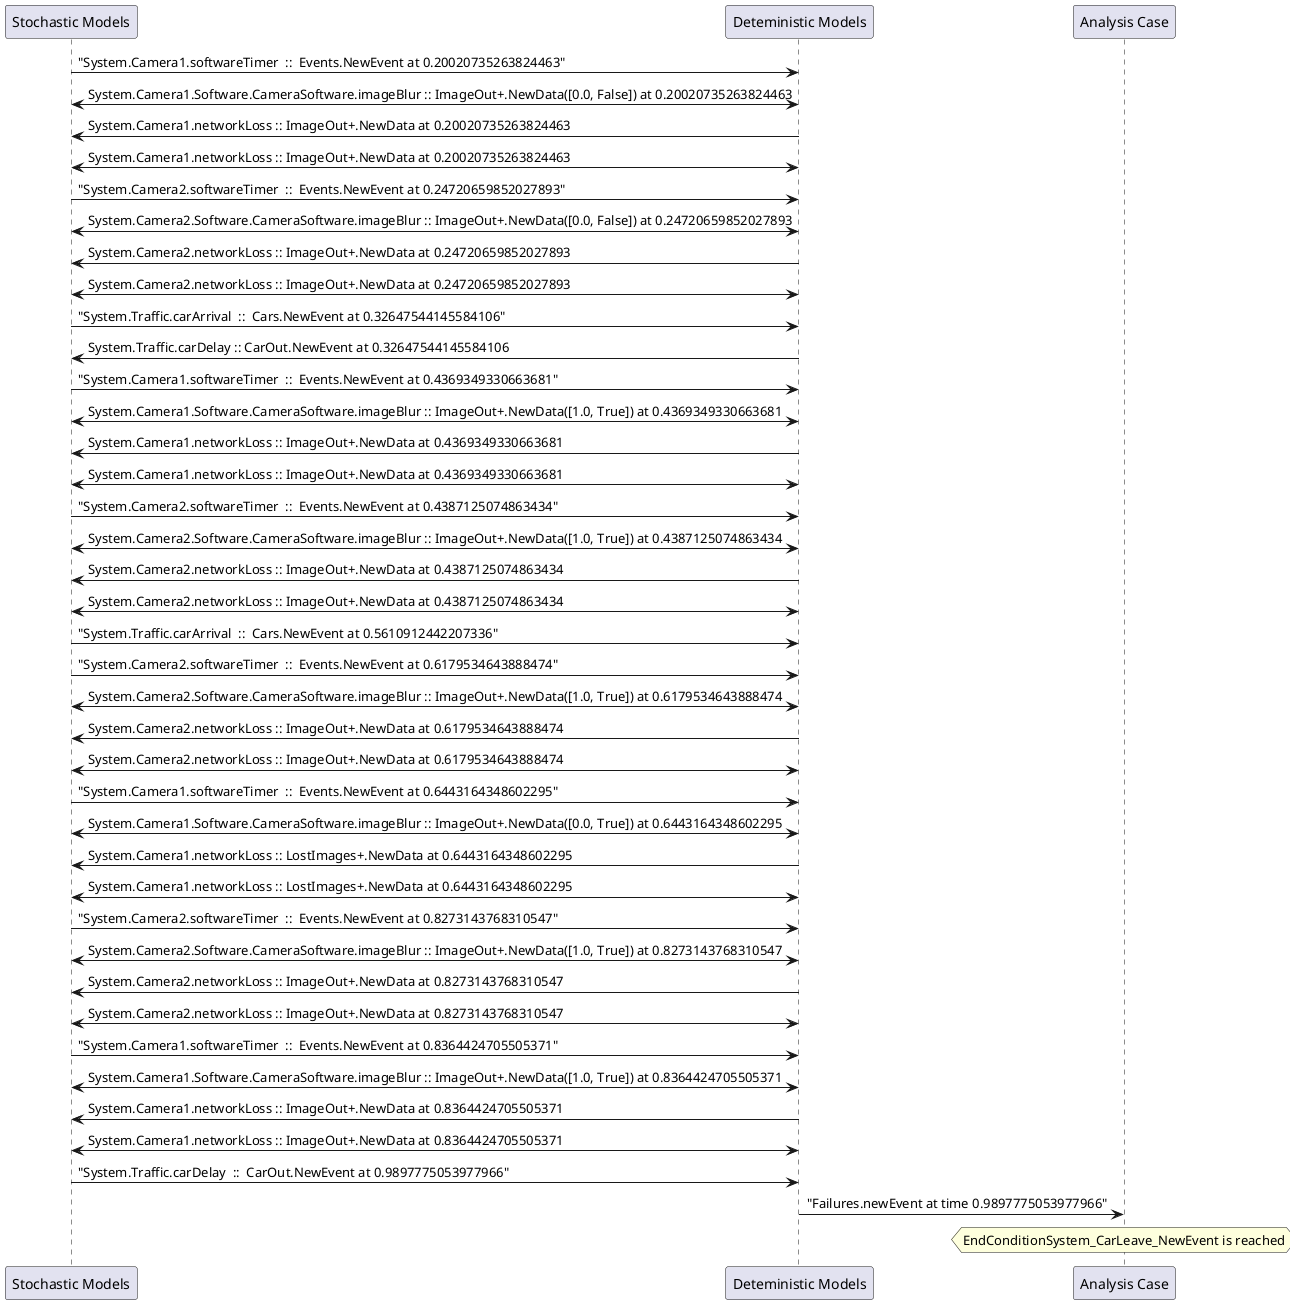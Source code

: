 
	@startuml
	participant "Stochastic Models" as stochmodel
	participant "Deteministic Models" as detmodel
	participant "Analysis Case" as analysis
	{40526_stop} stochmodel -> detmodel : "System.Camera1.softwareTimer  ::  Events.NewEvent at 0.20020735263824463"
detmodel <-> stochmodel : System.Camera1.Software.CameraSoftware.imageBlur :: ImageOut+.NewData([0.0, False]) at 0.20020735263824463
detmodel -> stochmodel : System.Camera1.networkLoss :: ImageOut+.NewData at 0.20020735263824463
detmodel <-> stochmodel : System.Camera1.networkLoss :: ImageOut+.NewData at 0.20020735263824463
{40542_stop} stochmodel -> detmodel : "System.Camera2.softwareTimer  ::  Events.NewEvent at 0.24720659852027893"
detmodel <-> stochmodel : System.Camera2.Software.CameraSoftware.imageBlur :: ImageOut+.NewData([0.0, False]) at 0.24720659852027893
detmodel -> stochmodel : System.Camera2.networkLoss :: ImageOut+.NewData at 0.24720659852027893
detmodel <-> stochmodel : System.Camera2.networkLoss :: ImageOut+.NewData at 0.24720659852027893
{40557_stop} stochmodel -> detmodel : "System.Traffic.carArrival  ::  Cars.NewEvent at 0.32647544145584106"
{40569_start} detmodel -> stochmodel : System.Traffic.carDelay :: CarOut.NewEvent at 0.32647544145584106
{40527_stop} stochmodel -> detmodel : "System.Camera1.softwareTimer  ::  Events.NewEvent at 0.4369349330663681"
detmodel <-> stochmodel : System.Camera1.Software.CameraSoftware.imageBlur :: ImageOut+.NewData([1.0, True]) at 0.4369349330663681
detmodel -> stochmodel : System.Camera1.networkLoss :: ImageOut+.NewData at 0.4369349330663681
detmodel <-> stochmodel : System.Camera1.networkLoss :: ImageOut+.NewData at 0.4369349330663681
{40543_stop} stochmodel -> detmodel : "System.Camera2.softwareTimer  ::  Events.NewEvent at 0.4387125074863434"
detmodel <-> stochmodel : System.Camera2.Software.CameraSoftware.imageBlur :: ImageOut+.NewData([1.0, True]) at 0.4387125074863434
detmodel -> stochmodel : System.Camera2.networkLoss :: ImageOut+.NewData at 0.4387125074863434
detmodel <-> stochmodel : System.Camera2.networkLoss :: ImageOut+.NewData at 0.4387125074863434
{40558_stop} stochmodel -> detmodel : "System.Traffic.carArrival  ::  Cars.NewEvent at 0.5610912442207336"
{40544_stop} stochmodel -> detmodel : "System.Camera2.softwareTimer  ::  Events.NewEvent at 0.6179534643888474"
detmodel <-> stochmodel : System.Camera2.Software.CameraSoftware.imageBlur :: ImageOut+.NewData([1.0, True]) at 0.6179534643888474
detmodel -> stochmodel : System.Camera2.networkLoss :: ImageOut+.NewData at 0.6179534643888474
detmodel <-> stochmodel : System.Camera2.networkLoss :: ImageOut+.NewData at 0.6179534643888474
{40528_stop} stochmodel -> detmodel : "System.Camera1.softwareTimer  ::  Events.NewEvent at 0.6443164348602295"
detmodel <-> stochmodel : System.Camera1.Software.CameraSoftware.imageBlur :: ImageOut+.NewData([0.0, True]) at 0.6443164348602295
detmodel -> stochmodel : System.Camera1.networkLoss :: LostImages+.NewData at 0.6443164348602295
detmodel <-> stochmodel : System.Camera1.networkLoss :: LostImages+.NewData at 0.6443164348602295
{40545_stop} stochmodel -> detmodel : "System.Camera2.softwareTimer  ::  Events.NewEvent at 0.8273143768310547"
detmodel <-> stochmodel : System.Camera2.Software.CameraSoftware.imageBlur :: ImageOut+.NewData([1.0, True]) at 0.8273143768310547
detmodel -> stochmodel : System.Camera2.networkLoss :: ImageOut+.NewData at 0.8273143768310547
detmodel <-> stochmodel : System.Camera2.networkLoss :: ImageOut+.NewData at 0.8273143768310547
{40529_stop} stochmodel -> detmodel : "System.Camera1.softwareTimer  ::  Events.NewEvent at 0.8364424705505371"
detmodel <-> stochmodel : System.Camera1.Software.CameraSoftware.imageBlur :: ImageOut+.NewData([1.0, True]) at 0.8364424705505371
detmodel -> stochmodel : System.Camera1.networkLoss :: ImageOut+.NewData at 0.8364424705505371
detmodel <-> stochmodel : System.Camera1.networkLoss :: ImageOut+.NewData at 0.8364424705505371
{40569_stop} stochmodel -> detmodel : "System.Traffic.carDelay  ::  CarOut.NewEvent at 0.9897775053977966"
{40569_start} <-> {40569_stop} : delay
detmodel -> analysis : "Failures.newEvent at time 0.9897775053977966"
hnote over analysis 
EndConditionSystem_CarLeave_NewEvent is reached
endnote
@enduml